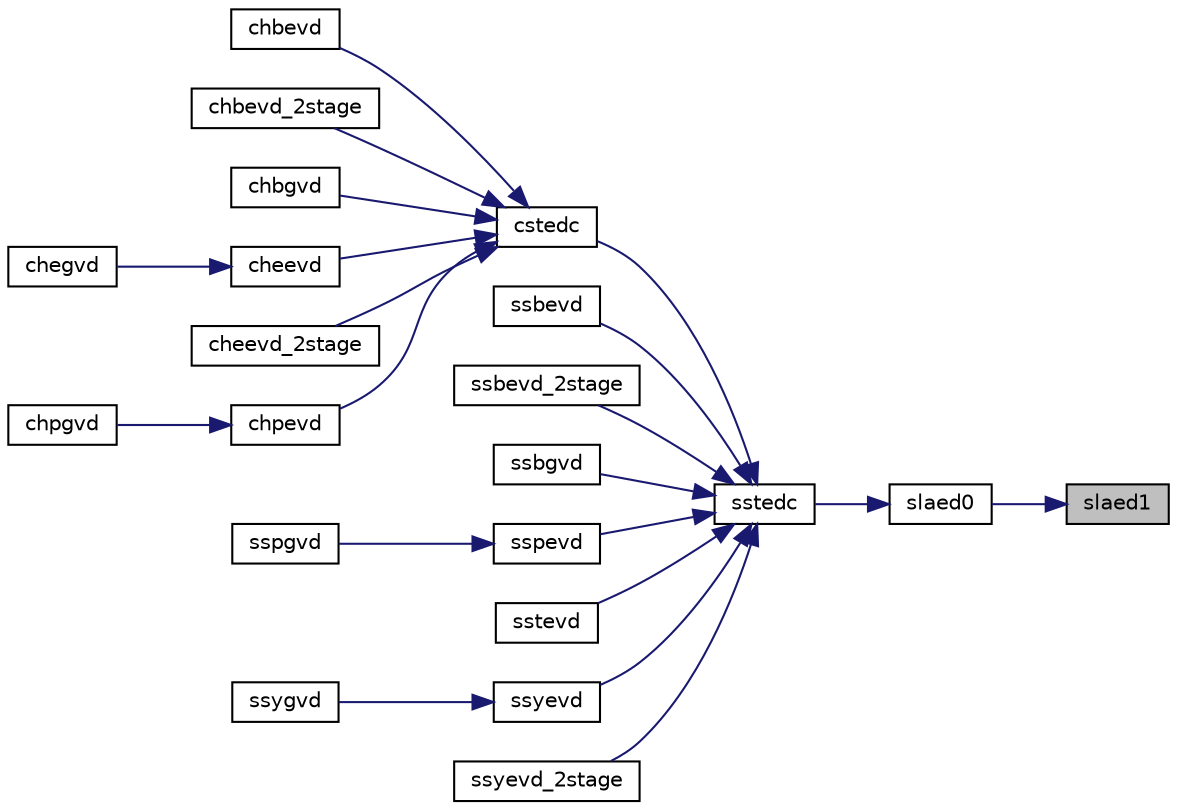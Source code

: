 digraph "slaed1"
{
 // LATEX_PDF_SIZE
  edge [fontname="Helvetica",fontsize="10",labelfontname="Helvetica",labelfontsize="10"];
  node [fontname="Helvetica",fontsize="10",shape=record];
  rankdir="RL";
  Node1 [label="slaed1",height=0.2,width=0.4,color="black", fillcolor="grey75", style="filled", fontcolor="black",tooltip="SLAED1 used by SSTEDC. Computes the updated eigensystem of a diagonal matrix after modification by a ..."];
  Node1 -> Node2 [dir="back",color="midnightblue",fontsize="10",style="solid",fontname="Helvetica"];
  Node2 [label="slaed0",height=0.2,width=0.4,color="black", fillcolor="white", style="filled",URL="$slaed0_8f.html#ac684c2e6104ed0b6c5b785e39d034132",tooltip="SLAED0 used by SSTEDC. Computes all eigenvalues and corresponding eigenvectors of an unreduced symmet..."];
  Node2 -> Node3 [dir="back",color="midnightblue",fontsize="10",style="solid",fontname="Helvetica"];
  Node3 [label="sstedc",height=0.2,width=0.4,color="black", fillcolor="white", style="filled",URL="$sstedc_8f.html#a52fb8b9ac59bd8629305b34520b58092",tooltip="SSTEDC"];
  Node3 -> Node4 [dir="back",color="midnightblue",fontsize="10",style="solid",fontname="Helvetica"];
  Node4 [label="cstedc",height=0.2,width=0.4,color="black", fillcolor="white", style="filled",URL="$cstedc_8f.html#ac4a9245e485f9cff743e018d1fa5d8e9",tooltip="CSTEDC"];
  Node4 -> Node5 [dir="back",color="midnightblue",fontsize="10",style="solid",fontname="Helvetica"];
  Node5 [label="chbevd",height=0.2,width=0.4,color="black", fillcolor="white", style="filled",URL="$chbevd_8f.html#a90a780f962a7affa9b0ee155985e80ab",tooltip="CHBEVD computes the eigenvalues and, optionally, the left and/or right eigenvectors for OTHER matrice..."];
  Node4 -> Node6 [dir="back",color="midnightblue",fontsize="10",style="solid",fontname="Helvetica"];
  Node6 [label="chbevd_2stage",height=0.2,width=0.4,color="black", fillcolor="white", style="filled",URL="$chbevd__2stage_8f.html#a85944a26d194ea013e9b2a25076fe9da",tooltip="CHBEVD_2STAGE computes the eigenvalues and, optionally, the left and/or right eigenvectors for OTHER ..."];
  Node4 -> Node7 [dir="back",color="midnightblue",fontsize="10",style="solid",fontname="Helvetica"];
  Node7 [label="chbgvd",height=0.2,width=0.4,color="black", fillcolor="white", style="filled",URL="$chbgvd_8f.html#a77b1c171ee971c0ff72107e4aa8b5376",tooltip="CHBGVD"];
  Node4 -> Node8 [dir="back",color="midnightblue",fontsize="10",style="solid",fontname="Helvetica"];
  Node8 [label="cheevd",height=0.2,width=0.4,color="black", fillcolor="white", style="filled",URL="$cheevd_8f.html#a6084b0819f9642f0db26257e8a3ebd42",tooltip="CHEEVD computes the eigenvalues and, optionally, the left and/or right eigenvectors for HE matrices"];
  Node8 -> Node9 [dir="back",color="midnightblue",fontsize="10",style="solid",fontname="Helvetica"];
  Node9 [label="chegvd",height=0.2,width=0.4,color="black", fillcolor="white", style="filled",URL="$chegvd_8f.html#a28ad734cb8f4deb96ba59c568cf3389e",tooltip="CHEGVD"];
  Node4 -> Node10 [dir="back",color="midnightblue",fontsize="10",style="solid",fontname="Helvetica"];
  Node10 [label="cheevd_2stage",height=0.2,width=0.4,color="black", fillcolor="white", style="filled",URL="$cheevd__2stage_8f.html#a7d77c89933d557e7131ebb6474e2a3c0",tooltip="CHEEVD_2STAGE computes the eigenvalues and, optionally, the left and/or right eigenvectors for HE mat..."];
  Node4 -> Node11 [dir="back",color="midnightblue",fontsize="10",style="solid",fontname="Helvetica"];
  Node11 [label="chpevd",height=0.2,width=0.4,color="black", fillcolor="white", style="filled",URL="$chpevd_8f.html#ae9a6d7c0d0e9908ee1586104c84760dc",tooltip="CHPEVD computes the eigenvalues and, optionally, the left and/or right eigenvectors for OTHER matrice..."];
  Node11 -> Node12 [dir="back",color="midnightblue",fontsize="10",style="solid",fontname="Helvetica"];
  Node12 [label="chpgvd",height=0.2,width=0.4,color="black", fillcolor="white", style="filled",URL="$chpgvd_8f.html#a014aa918f8b897bd887b9ba67242e0d5",tooltip="CHPGVD"];
  Node3 -> Node13 [dir="back",color="midnightblue",fontsize="10",style="solid",fontname="Helvetica"];
  Node13 [label="ssbevd",height=0.2,width=0.4,color="black", fillcolor="white", style="filled",URL="$ssbevd_8f.html#a40e8f9c2d9853f400715b94a9c5225ab",tooltip="SSBEVD computes the eigenvalues and, optionally, the left and/or right eigenvectors for OTHER matrice..."];
  Node3 -> Node14 [dir="back",color="midnightblue",fontsize="10",style="solid",fontname="Helvetica"];
  Node14 [label="ssbevd_2stage",height=0.2,width=0.4,color="black", fillcolor="white", style="filled",URL="$ssbevd__2stage_8f.html#ac844e5b72330b46b806ca01856b8078a",tooltip="SSBEVD_2STAGE computes the eigenvalues and, optionally, the left and/or right eigenvectors for OTHER ..."];
  Node3 -> Node15 [dir="back",color="midnightblue",fontsize="10",style="solid",fontname="Helvetica"];
  Node15 [label="ssbgvd",height=0.2,width=0.4,color="black", fillcolor="white", style="filled",URL="$ssbgvd_8f.html#a1db1fd0c060db1450df5955922555099",tooltip="SSBGVD"];
  Node3 -> Node16 [dir="back",color="midnightblue",fontsize="10",style="solid",fontname="Helvetica"];
  Node16 [label="sspevd",height=0.2,width=0.4,color="black", fillcolor="white", style="filled",URL="$sspevd_8f.html#ab12d98c1a742020839416cf5c086905b",tooltip="SSPEVD computes the eigenvalues and, optionally, the left and/or right eigenvectors for OTHER matrice..."];
  Node16 -> Node17 [dir="back",color="midnightblue",fontsize="10",style="solid",fontname="Helvetica"];
  Node17 [label="sspgvd",height=0.2,width=0.4,color="black", fillcolor="white", style="filled",URL="$sspgvd_8f.html#abe4f11f3ba16bc8f1bf087ef0f6897f1",tooltip="SSPGVD"];
  Node3 -> Node18 [dir="back",color="midnightblue",fontsize="10",style="solid",fontname="Helvetica"];
  Node18 [label="sstevd",height=0.2,width=0.4,color="black", fillcolor="white", style="filled",URL="$sstevd_8f.html#ad3d127183140e2efdc4dc1016f8f49ce",tooltip="SSTEVD computes the eigenvalues and, optionally, the left and/or right eigenvectors for OTHER matrice..."];
  Node3 -> Node19 [dir="back",color="midnightblue",fontsize="10",style="solid",fontname="Helvetica"];
  Node19 [label="ssyevd",height=0.2,width=0.4,color="black", fillcolor="white", style="filled",URL="$ssyevd_8f.html#a6b4d01c8952350ea557b90302ef9de4d",tooltip="SSYEVD computes the eigenvalues and, optionally, the left and/or right eigenvectors for SY matrices"];
  Node19 -> Node20 [dir="back",color="midnightblue",fontsize="10",style="solid",fontname="Helvetica"];
  Node20 [label="ssygvd",height=0.2,width=0.4,color="black", fillcolor="white", style="filled",URL="$ssygvd_8f.html#a728a73f9991d8490e62135c31c2017b8",tooltip="SSYGVD"];
  Node3 -> Node21 [dir="back",color="midnightblue",fontsize="10",style="solid",fontname="Helvetica"];
  Node21 [label="ssyevd_2stage",height=0.2,width=0.4,color="black", fillcolor="white", style="filled",URL="$ssyevd__2stage_8f.html#a183409fcfe0ad42c2a976c352e077850",tooltip="SSYEVD_2STAGE computes the eigenvalues and, optionally, the left and/or right eigenvectors for SY mat..."];
}
